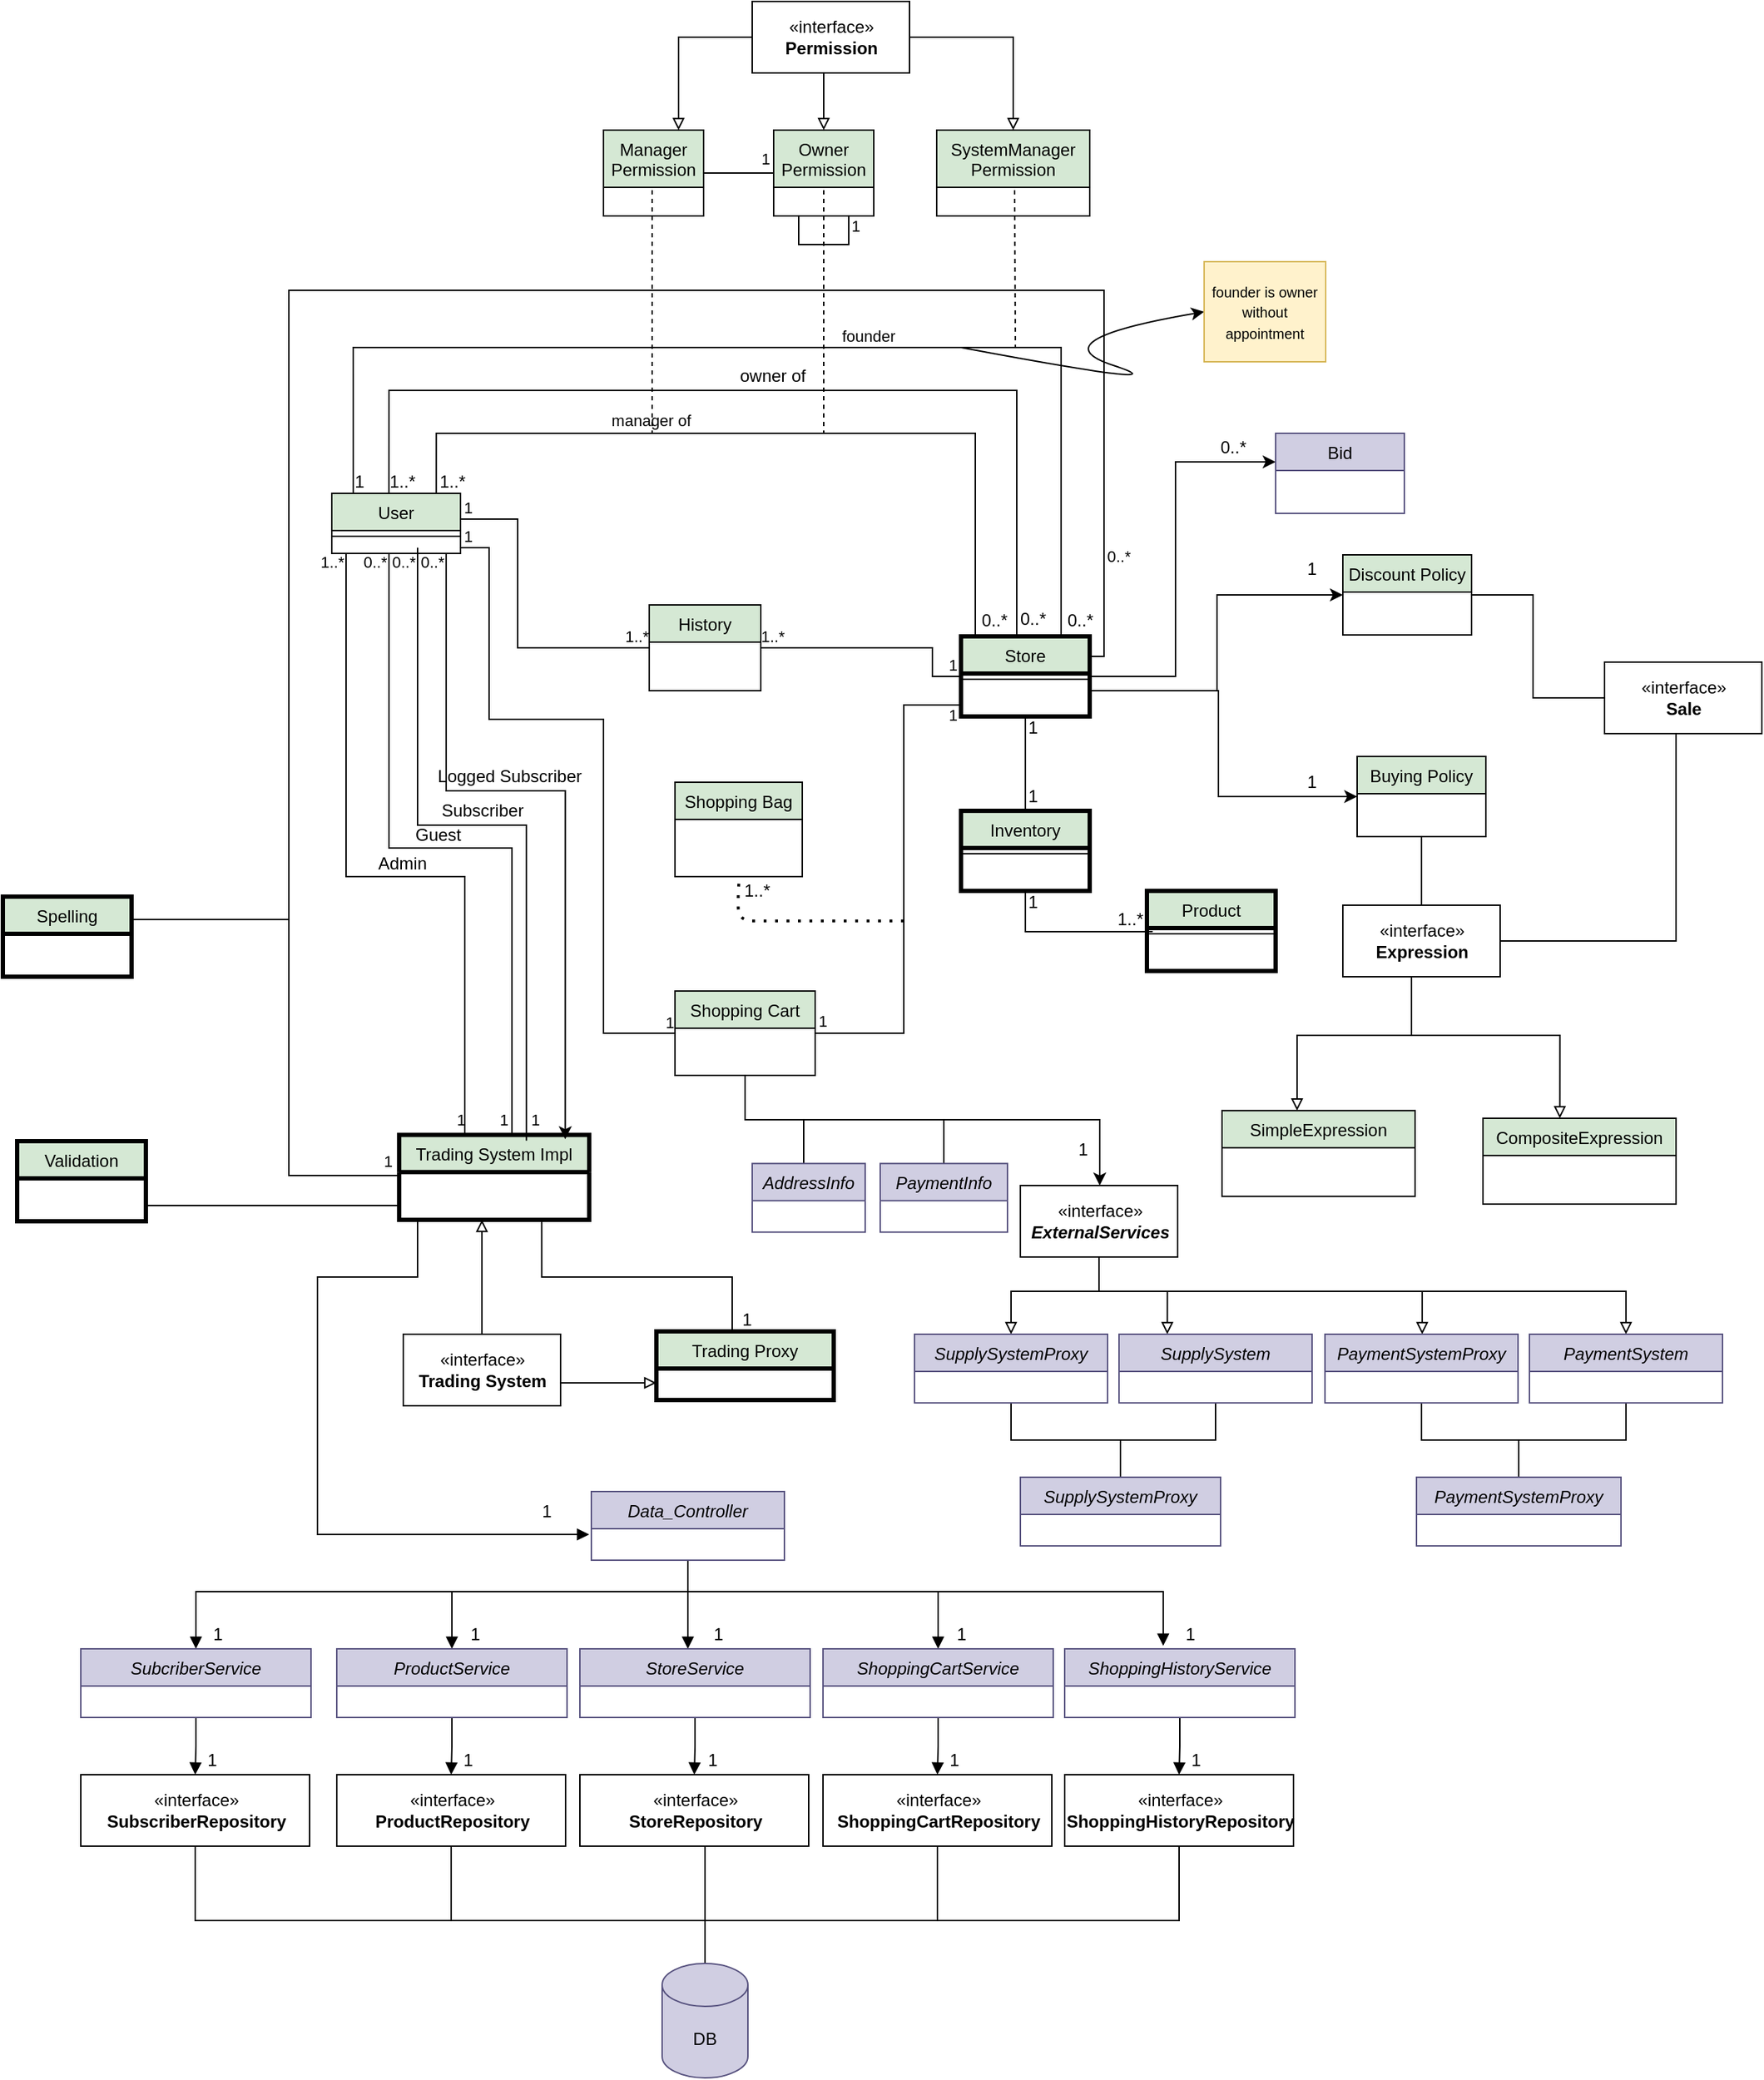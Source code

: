 <mxfile version="14.6.13" type="google"><diagram id="C5RBs43oDa-KdzZeNtuy" name="Page-1"><mxGraphModel dx="1865" dy="1717" grid="1" gridSize="10" guides="1" tooltips="1" connect="1" arrows="1" fold="1" page="1" pageScale="1" pageWidth="827" pageHeight="1169" math="0" shadow="0"><root><mxCell id="WIyWlLk6GJQsqaUBKTNV-0"/><mxCell id="WIyWlLk6GJQsqaUBKTNV-1" parent="WIyWlLk6GJQsqaUBKTNV-0"/><mxCell id="vzPGMOBEBNTrZMkDpQZe-43" style="edgeStyle=orthogonalEdgeStyle;rounded=0;orthogonalLoop=1;jettySize=auto;html=1;exitX=0;exitY=0.5;exitDx=0;exitDy=0;entryX=1;entryY=0.25;entryDx=0;entryDy=0;endArrow=none;endFill=0;" parent="WIyWlLk6GJQsqaUBKTNV-1" source="zkfFHV4jXpPFQw0GAbJ--17" target="w-E75SR8kPDKWGnWH_c8-5" edge="1"><mxGeometry relative="1" as="geometry"><Array as="points"><mxPoint x="90" y="609"/><mxPoint x="90" y="-10"/><mxPoint x="660" y="-10"/><mxPoint x="660" y="246"/></Array></mxGeometry></mxCell><mxCell id="vzPGMOBEBNTrZMkDpQZe-44" value="0..*" style="edgeLabel;html=1;align=center;verticalAlign=middle;resizable=0;points=[];" parent="vzPGMOBEBNTrZMkDpQZe-43" vertex="1" connectable="0"><mxGeometry x="0.905" y="-2" relative="1" as="geometry"><mxPoint x="12" y="-7.24" as="offset"/></mxGeometry></mxCell><mxCell id="vzPGMOBEBNTrZMkDpQZe-46" value="1" style="edgeLabel;html=1;align=center;verticalAlign=middle;resizable=0;points=[];" parent="vzPGMOBEBNTrZMkDpQZe-43" vertex="1" connectable="0"><mxGeometry x="-0.981" y="3" relative="1" as="geometry"><mxPoint x="5" y="-13" as="offset"/></mxGeometry></mxCell><mxCell id="tyxp4r1RFkrbb6EPvCI--56" style="edgeStyle=orthogonalEdgeStyle;rounded=0;orthogonalLoop=1;jettySize=auto;html=1;startArrow=none;startFill=0;endArrow=block;endFill=1;" edge="1" parent="WIyWlLk6GJQsqaUBKTNV-1" source="zkfFHV4jXpPFQw0GAbJ--17"><mxGeometry relative="1" as="geometry"><mxPoint x="300" y="860" as="targetPoint"/><Array as="points"><mxPoint x="180" y="680"/><mxPoint x="110" y="680"/><mxPoint x="110" y="860"/></Array></mxGeometry></mxCell><mxCell id="zkfFHV4jXpPFQw0GAbJ--17" value="Trading System Impl" style="swimlane;fontStyle=0;align=center;verticalAlign=top;childLayout=stackLayout;horizontal=1;startSize=26;horizontalStack=0;resizeParent=1;resizeLast=0;collapsible=1;marginBottom=0;rounded=0;shadow=0;strokeWidth=3;fillColor=#d5e8d4;" parent="WIyWlLk6GJQsqaUBKTNV-1" vertex="1"><mxGeometry x="167.12" y="580.65" width="132.88" height="59.35" as="geometry"><mxRectangle x="440" y="511" width="160" height="26" as="alternateBounds"/></mxGeometry></mxCell><mxCell id="w-E75SR8kPDKWGnWH_c8-45" style="edgeStyle=orthogonalEdgeStyle;rounded=0;orthogonalLoop=1;jettySize=auto;html=1;exitX=1;exitY=0.5;exitDx=0;exitDy=0;entryX=0;entryY=0.5;entryDx=0;entryDy=0;endArrow=classic;endFill=1;" parent="WIyWlLk6GJQsqaUBKTNV-1" source="w-E75SR8kPDKWGnWH_c8-5" target="w-E75SR8kPDKWGnWH_c8-39" edge="1"><mxGeometry relative="1" as="geometry"><Array as="points"><mxPoint x="650" y="270"/><mxPoint x="740" y="270"/><mxPoint x="740" y="344"/></Array></mxGeometry></mxCell><mxCell id="w-E75SR8kPDKWGnWH_c8-65" style="edgeStyle=orthogonalEdgeStyle;rounded=0;orthogonalLoop=1;jettySize=auto;html=1;exitX=0.5;exitY=1;exitDx=0;exitDy=0;entryX=0.5;entryY=0;entryDx=0;entryDy=0;endArrow=none;endFill=0;" parent="WIyWlLk6GJQsqaUBKTNV-1" source="w-E75SR8kPDKWGnWH_c8-5" target="w-E75SR8kPDKWGnWH_c8-63" edge="1"><mxGeometry relative="1" as="geometry"/></mxCell><mxCell id="hAk0-nWv4gFE5SRTlV8d-12" style="edgeStyle=orthogonalEdgeStyle;rounded=0;orthogonalLoop=1;jettySize=auto;html=1;exitX=0.587;exitY=0.011;exitDx=0;exitDy=0;entryX=0.167;entryY=0;entryDx=0;entryDy=0;endArrow=none;endFill=0;entryPerimeter=0;exitPerimeter=0;" parent="WIyWlLk6GJQsqaUBKTNV-1" source="w-E75SR8kPDKWGnWH_c8-5" target="vzPGMOBEBNTrZMkDpQZe-8" edge="1"><mxGeometry relative="1" as="geometry"><Array as="points"><mxPoint x="630" y="233"/><mxPoint x="630" y="30"/><mxPoint x="135" y="30"/></Array><mxPoint x="525" y="10" as="sourcePoint"/><mxPoint x="140.5" y="127" as="targetPoint"/></mxGeometry></mxCell><mxCell id="vzPGMOBEBNTrZMkDpQZe-16" value="founder" style="edgeLabel;html=1;align=center;verticalAlign=middle;resizable=0;points=[];" parent="hAk0-nWv4gFE5SRTlV8d-12" vertex="1" connectable="0"><mxGeometry x="-0.131" y="1" relative="1" as="geometry"><mxPoint y="-9" as="offset"/></mxGeometry></mxCell><mxCell id="Mm8_QaeqZwQOTzsNEGCG-36" style="edgeStyle=orthogonalEdgeStyle;rounded=0;orthogonalLoop=1;jettySize=auto;html=1;entryX=0;entryY=0.5;entryDx=0;entryDy=0;endArrow=classic;endFill=1;" parent="WIyWlLk6GJQsqaUBKTNV-1" source="w-E75SR8kPDKWGnWH_c8-5" target="w-E75SR8kPDKWGnWH_c8-41" edge="1"><mxGeometry relative="1" as="geometry"><Array as="points"><mxPoint x="739" y="270"/><mxPoint x="739" y="203"/></Array></mxGeometry></mxCell><mxCell id="tyxp4r1RFkrbb6EPvCI--2" style="edgeStyle=orthogonalEdgeStyle;rounded=0;orthogonalLoop=1;jettySize=auto;html=1;exitX=1;exitY=0;exitDx=0;exitDy=0;" edge="1" parent="WIyWlLk6GJQsqaUBKTNV-1" source="w-E75SR8kPDKWGnWH_c8-5"><mxGeometry relative="1" as="geometry"><mxPoint x="780" y="110" as="targetPoint"/><Array as="points"><mxPoint x="650" y="260"/><mxPoint x="710" y="260"/><mxPoint x="710" y="110"/></Array></mxGeometry></mxCell><mxCell id="w-E75SR8kPDKWGnWH_c8-5" value="Store" style="swimlane;fontStyle=0;align=center;verticalAlign=top;childLayout=stackLayout;horizontal=1;startSize=26;horizontalStack=0;resizeParent=1;resizeLast=0;collapsible=1;marginBottom=0;rounded=0;shadow=0;strokeWidth=3;fillColor=#d5e8d4;" parent="WIyWlLk6GJQsqaUBKTNV-1" vertex="1"><mxGeometry x="560" y="232" width="90" height="56" as="geometry"><mxRectangle x="508" y="120" width="160" height="26" as="alternateBounds"/></mxGeometry></mxCell><mxCell id="w-E75SR8kPDKWGnWH_c8-6" value="" style="line;html=1;strokeWidth=1;align=left;verticalAlign=middle;spacingTop=-1;spacingLeft=3;spacingRight=3;rotatable=0;labelPosition=right;points=[];portConstraint=eastwest;" parent="w-E75SR8kPDKWGnWH_c8-5" vertex="1"><mxGeometry y="26" width="90" height="8" as="geometry"/></mxCell><mxCell id="w-E75SR8kPDKWGnWH_c8-31" style="edgeStyle=orthogonalEdgeStyle;rounded=0;orthogonalLoop=1;jettySize=auto;html=1;endArrow=none;endFill=0;entryX=0.75;entryY=0;entryDx=0;entryDy=0;" parent="WIyWlLk6GJQsqaUBKTNV-1" edge="1"><mxGeometry relative="1" as="geometry"><mxPoint x="180" y="170" as="sourcePoint"/><mxPoint x="256.12" y="584.65" as="targetPoint"/><Array as="points"><mxPoint x="180" y="178"/><mxPoint x="180" y="364"/><mxPoint x="256" y="364"/></Array></mxGeometry></mxCell><mxCell id="w-E75SR8kPDKWGnWH_c8-32" value="0..*" style="edgeLabel;html=1;align=center;verticalAlign=middle;resizable=0;points=[];" parent="w-E75SR8kPDKWGnWH_c8-31" vertex="1" connectable="0"><mxGeometry x="-0.97" relative="1" as="geometry"><mxPoint x="-10.0" y="2.62" as="offset"/></mxGeometry></mxCell><mxCell id="w-E75SR8kPDKWGnWH_c8-33" value="1" style="edgeLabel;html=1;align=center;verticalAlign=middle;resizable=0;points=[];" parent="w-E75SR8kPDKWGnWH_c8-31" vertex="1" connectable="0"><mxGeometry x="0.972" relative="1" as="geometry"><mxPoint x="6" y="-8" as="offset"/></mxGeometry></mxCell><mxCell id="vzPGMOBEBNTrZMkDpQZe-10" value="1" style="edgeLabel;html=1;align=center;verticalAlign=middle;resizable=0;points=[];" parent="w-E75SR8kPDKWGnWH_c8-31" vertex="1" connectable="0"><mxGeometry x="0.972" relative="1" as="geometry"><mxPoint x="-16" y="-8" as="offset"/></mxGeometry></mxCell><mxCell id="vzPGMOBEBNTrZMkDpQZe-11" value="1" style="edgeLabel;html=1;align=center;verticalAlign=middle;resizable=0;points=[];" parent="w-E75SR8kPDKWGnWH_c8-31" vertex="1" connectable="0"><mxGeometry x="0.972" relative="1" as="geometry"><mxPoint x="-46" y="-8" as="offset"/></mxGeometry></mxCell><mxCell id="vzPGMOBEBNTrZMkDpQZe-12" value="0..*" style="edgeLabel;html=1;align=center;verticalAlign=middle;resizable=0;points=[];" parent="w-E75SR8kPDKWGnWH_c8-31" vertex="1" connectable="0"><mxGeometry x="-0.97" relative="1" as="geometry"><mxPoint x="-30.0" y="2.62" as="offset"/></mxGeometry></mxCell><mxCell id="vzPGMOBEBNTrZMkDpQZe-13" value="1..*" style="edgeLabel;html=1;align=center;verticalAlign=middle;resizable=0;points=[];" parent="w-E75SR8kPDKWGnWH_c8-31" vertex="1" connectable="0"><mxGeometry x="-0.97" relative="1" as="geometry"><mxPoint x="-60" y="2.62" as="offset"/></mxGeometry></mxCell><mxCell id="Bp_owQOeeEqMPNH-ePYe-2" value="0..*" style="edgeLabel;html=1;align=center;verticalAlign=middle;resizable=0;points=[];" parent="w-E75SR8kPDKWGnWH_c8-31" vertex="1" connectable="0"><mxGeometry x="-0.97" relative="1" as="geometry"><mxPoint x="10.01" y="2.63" as="offset"/></mxGeometry></mxCell><mxCell id="vzPGMOBEBNTrZMkDpQZe-1" style="edgeStyle=orthogonalEdgeStyle;rounded=0;orthogonalLoop=1;jettySize=auto;html=1;exitX=0.5;exitY=1;exitDx=0;exitDy=0;entryX=0.5;entryY=0;entryDx=0;entryDy=0;endArrow=none;endFill=0;" parent="WIyWlLk6GJQsqaUBKTNV-1" source="vzPGMOBEBNTrZMkDpQZe-8" target="zkfFHV4jXpPFQw0GAbJ--17" edge="1"><mxGeometry relative="1" as="geometry"><mxPoint x="163" y="183" as="sourcePoint"/><Array as="points"><mxPoint x="160" y="174"/><mxPoint x="160" y="380"/><mxPoint x="246" y="380"/><mxPoint x="246" y="581"/></Array></mxGeometry></mxCell><mxCell id="vzPGMOBEBNTrZMkDpQZe-2" style="edgeStyle=orthogonalEdgeStyle;rounded=0;orthogonalLoop=1;jettySize=auto;html=1;exitX=0.25;exitY=1;exitDx=0;exitDy=0;entryX=0.25;entryY=0;entryDx=0;entryDy=0;endArrow=none;endFill=0;" parent="WIyWlLk6GJQsqaUBKTNV-1" source="vzPGMOBEBNTrZMkDpQZe-8" target="zkfFHV4jXpPFQw0GAbJ--17" edge="1"><mxGeometry relative="1" as="geometry"><mxPoint x="140.5" y="183" as="sourcePoint"/><Array as="points"><mxPoint x="130" y="174"/><mxPoint x="130" y="400"/><mxPoint x="213" y="400"/><mxPoint x="213" y="581"/></Array></mxGeometry></mxCell><mxCell id="w-E75SR8kPDKWGnWH_c8-49" style="edgeStyle=orthogonalEdgeStyle;rounded=0;orthogonalLoop=1;jettySize=auto;html=1;exitX=0.812;exitY=0.01;exitDx=0;exitDy=0;entryX=0.378;entryY=0.018;entryDx=0;entryDy=0;entryPerimeter=0;endArrow=none;endFill=0;exitPerimeter=0;" parent="WIyWlLk6GJQsqaUBKTNV-1" source="vzPGMOBEBNTrZMkDpQZe-8" target="w-E75SR8kPDKWGnWH_c8-5" edge="1"><mxGeometry relative="1" as="geometry"><mxPoint x="185.5" y="127" as="sourcePoint"/><Array as="points"><mxPoint x="193" y="90"/><mxPoint x="570" y="90"/><mxPoint x="570" y="233"/></Array></mxGeometry></mxCell><mxCell id="vzPGMOBEBNTrZMkDpQZe-18" value="manager of" style="edgeLabel;html=1;align=center;verticalAlign=middle;resizable=0;points=[];" parent="w-E75SR8kPDKWGnWH_c8-49" vertex="1" connectable="0"><mxGeometry x="-0.375" y="-3" relative="1" as="geometry"><mxPoint x="9" y="-12" as="offset"/></mxGeometry></mxCell><mxCell id="Mm8_QaeqZwQOTzsNEGCG-38" style="edgeStyle=orthogonalEdgeStyle;rounded=0;orthogonalLoop=1;jettySize=auto;html=1;endArrow=none;endFill=0;" parent="WIyWlLk6GJQsqaUBKTNV-1" source="w-E75SR8kPDKWGnWH_c8-39" target="Mm8_QaeqZwQOTzsNEGCG-28" edge="1"><mxGeometry relative="1" as="geometry"/></mxCell><mxCell id="w-E75SR8kPDKWGnWH_c8-39" value="Buying Policy" style="swimlane;fontStyle=0;align=center;verticalAlign=top;childLayout=stackLayout;horizontal=1;startSize=26;horizontalStack=0;resizeParent=1;resizeLast=0;collapsible=1;marginBottom=0;rounded=0;shadow=0;strokeWidth=1;fillColor=#d5e8d4;" parent="WIyWlLk6GJQsqaUBKTNV-1" vertex="1"><mxGeometry x="837" y="316" width="90" height="56" as="geometry"><mxRectangle x="508" y="120" width="160" height="26" as="alternateBounds"/></mxGeometry></mxCell><mxCell id="w-E75SR8kPDKWGnWH_c8-41" value="Discount Policy" style="swimlane;fontStyle=0;align=center;verticalAlign=top;childLayout=stackLayout;horizontal=1;startSize=26;horizontalStack=0;resizeParent=1;resizeLast=0;collapsible=1;marginBottom=0;rounded=0;shadow=0;strokeWidth=1;fillColor=#d5e8d4;" parent="WIyWlLk6GJQsqaUBKTNV-1" vertex="1"><mxGeometry x="827" y="175" width="90" height="56" as="geometry"><mxRectangle x="508" y="120" width="160" height="26" as="alternateBounds"/></mxGeometry></mxCell><mxCell id="w-E75SR8kPDKWGnWH_c8-47" value="1" style="text;html=1;align=center;verticalAlign=middle;resizable=0;points=[];autosize=1;" parent="WIyWlLk6GJQsqaUBKTNV-1" vertex="1"><mxGeometry x="795" y="324" width="20" height="20" as="geometry"/></mxCell><mxCell id="w-E75SR8kPDKWGnWH_c8-52" value="owner of" style="text;html=1;align=center;verticalAlign=middle;resizable=0;points=[];autosize=1;" parent="WIyWlLk6GJQsqaUBKTNV-1" vertex="1"><mxGeometry x="398" y="40" width="60" height="20" as="geometry"/></mxCell><mxCell id="5yRyzwv-5O67mbX7QzZQ-15" style="edgeStyle=orthogonalEdgeStyle;rounded=0;orthogonalLoop=1;jettySize=auto;html=1;exitX=0.5;exitY=1;exitDx=0;exitDy=0;entryX=0.045;entryY=0.309;entryDx=0;entryDy=0;entryPerimeter=0;endArrow=none;endFill=0;" parent="WIyWlLk6GJQsqaUBKTNV-1" source="w-E75SR8kPDKWGnWH_c8-63" target="5yRyzwv-5O67mbX7QzZQ-14" edge="1"><mxGeometry relative="1" as="geometry"/></mxCell><mxCell id="w-E75SR8kPDKWGnWH_c8-63" value="Inventory" style="swimlane;fontStyle=0;align=center;verticalAlign=top;childLayout=stackLayout;horizontal=1;startSize=26;horizontalStack=0;resizeParent=1;resizeLast=0;collapsible=1;marginBottom=0;rounded=0;shadow=0;strokeWidth=3;fillColor=#d5e8d4;" parent="WIyWlLk6GJQsqaUBKTNV-1" vertex="1"><mxGeometry x="560" y="354" width="90" height="56" as="geometry"><mxRectangle x="508" y="120" width="160" height="26" as="alternateBounds"/></mxGeometry></mxCell><mxCell id="w-E75SR8kPDKWGnWH_c8-64" value="" style="line;html=1;strokeWidth=1;align=left;verticalAlign=middle;spacingTop=-1;spacingLeft=3;spacingRight=3;rotatable=0;labelPosition=right;points=[];portConstraint=eastwest;" parent="w-E75SR8kPDKWGnWH_c8-63" vertex="1"><mxGeometry y="26" width="90" height="8" as="geometry"/></mxCell><mxCell id="w-E75SR8kPDKWGnWH_c8-66" value="1" style="text;html=1;align=center;verticalAlign=middle;resizable=0;points=[];autosize=1;" parent="WIyWlLk6GJQsqaUBKTNV-1" vertex="1"><mxGeometry x="600" y="286" width="20" height="20" as="geometry"/></mxCell><mxCell id="w-E75SR8kPDKWGnWH_c8-67" value="1..*" style="text;html=1;align=center;verticalAlign=middle;resizable=0;points=[];autosize=1;" parent="WIyWlLk6GJQsqaUBKTNV-1" vertex="1"><mxGeometry x="663" y="420" width="30" height="20" as="geometry"/></mxCell><mxCell id="w-E75SR8kPDKWGnWH_c8-70" value="Shopping Bag" style="swimlane;fontStyle=0;align=center;verticalAlign=top;childLayout=stackLayout;horizontal=1;startSize=26;horizontalStack=0;resizeParent=1;resizeLast=0;collapsible=1;marginBottom=0;rounded=0;shadow=0;strokeWidth=1;fillColor=#d5e8d4;" parent="WIyWlLk6GJQsqaUBKTNV-1" vertex="1"><mxGeometry x="360" y="334" width="89" height="66" as="geometry"><mxRectangle x="508" y="120" width="160" height="26" as="alternateBounds"/></mxGeometry></mxCell><mxCell id="w-E75SR8kPDKWGnWH_c8-76" value="Manager&#10;Permission" style="swimlane;fontStyle=0;align=center;verticalAlign=top;childLayout=stackLayout;horizontal=1;startSize=40;horizontalStack=0;resizeParent=1;resizeLast=0;collapsible=1;marginBottom=0;rounded=0;shadow=0;strokeWidth=1;fillColor=#d5e8d4;" parent="WIyWlLk6GJQsqaUBKTNV-1" vertex="1"><mxGeometry x="310" y="-122" width="70" height="60" as="geometry"><mxRectangle x="508" y="120" width="160" height="26" as="alternateBounds"/></mxGeometry></mxCell><mxCell id="hAk0-nWv4gFE5SRTlV8d-0" style="edgeStyle=orthogonalEdgeStyle;rounded=0;orthogonalLoop=1;jettySize=auto;html=1;exitX=0.444;exitY=0.016;exitDx=0;exitDy=0;endArrow=none;endFill=0;entryX=0.433;entryY=-0.015;entryDx=0;entryDy=0;entryPerimeter=0;exitPerimeter=0;" parent="WIyWlLk6GJQsqaUBKTNV-1" source="vzPGMOBEBNTrZMkDpQZe-8" target="w-E75SR8kPDKWGnWH_c8-5" edge="1"><mxGeometry relative="1" as="geometry"><Array as="points"><mxPoint x="160" y="60"/><mxPoint x="599" y="60"/></Array><mxPoint x="152.74" y="124.424" as="sourcePoint"/><mxPoint x="600" y="150" as="targetPoint"/></mxGeometry></mxCell><mxCell id="hAk0-nWv4gFE5SRTlV8d-5" value="0..*" style="text;html=1;align=center;verticalAlign=middle;resizable=0;points=[];autosize=1;" parent="WIyWlLk6GJQsqaUBKTNV-1" vertex="1"><mxGeometry x="595" y="210" width="30" height="20" as="geometry"/></mxCell><mxCell id="hAk0-nWv4gFE5SRTlV8d-9" value="1..*" style="text;html=1;align=center;verticalAlign=middle;resizable=0;points=[];autosize=1;" parent="WIyWlLk6GJQsqaUBKTNV-1" vertex="1"><mxGeometry x="189" y="114" width="30" height="20" as="geometry"/></mxCell><mxCell id="hAk0-nWv4gFE5SRTlV8d-10" value="1..*" style="text;html=1;align=center;verticalAlign=middle;resizable=0;points=[];autosize=1;" parent="WIyWlLk6GJQsqaUBKTNV-1" vertex="1"><mxGeometry x="154" y="114" width="30" height="20" as="geometry"/></mxCell><mxCell id="hAk0-nWv4gFE5SRTlV8d-14" value="1" style="text;html=1;align=center;verticalAlign=middle;resizable=0;points=[];autosize=1;" parent="WIyWlLk6GJQsqaUBKTNV-1" vertex="1"><mxGeometry x="129" y="114" width="20" height="20" as="geometry"/></mxCell><mxCell id="hAk0-nWv4gFE5SRTlV8d-16" value="0..*" style="text;html=1;align=center;verticalAlign=middle;resizable=0;points=[];autosize=1;" parent="WIyWlLk6GJQsqaUBKTNV-1" vertex="1"><mxGeometry x="628" y="211" width="30" height="20" as="geometry"/></mxCell><mxCell id="hAk0-nWv4gFE5SRTlV8d-17" value="1" style="text;html=1;align=center;verticalAlign=middle;resizable=0;points=[];autosize=1;" parent="WIyWlLk6GJQsqaUBKTNV-1" vertex="1"><mxGeometry x="635" y="580.65" width="20" height="20" as="geometry"/></mxCell><mxCell id="hAk0-nWv4gFE5SRTlV8d-21" value="" style="curved=1;endArrow=classic;html=1;entryX=0;entryY=0.5;entryDx=0;entryDy=0;" parent="WIyWlLk6GJQsqaUBKTNV-1" target="hAk0-nWv4gFE5SRTlV8d-22" edge="1"><mxGeometry width="50" height="50" relative="1" as="geometry"><mxPoint x="560" y="30" as="sourcePoint"/><mxPoint x="708" y="35" as="targetPoint"/><Array as="points"><mxPoint x="720" y="60"/><mxPoint x="613" y="25"/></Array></mxGeometry></mxCell><mxCell id="hAk0-nWv4gFE5SRTlV8d-22" value="&lt;span style=&quot;font-size: 10px&quot;&gt;founder is owner without appointment&lt;/span&gt;" style="rounded=0;whiteSpace=wrap;html=1;fillColor=#fff2cc;strokeColor=#d6b656;" parent="WIyWlLk6GJQsqaUBKTNV-1" vertex="1"><mxGeometry x="730" y="-30" width="85" height="70" as="geometry"/></mxCell><mxCell id="vzPGMOBEBNTrZMkDpQZe-3" value="Guest" style="text;html=1;align=center;verticalAlign=middle;resizable=0;points=[];autosize=1;" parent="WIyWlLk6GJQsqaUBKTNV-1" vertex="1"><mxGeometry x="169" y="361" width="50" height="20" as="geometry"/></mxCell><mxCell id="vzPGMOBEBNTrZMkDpQZe-4" value="Subscriber" style="text;html=1;align=center;verticalAlign=middle;resizable=0;points=[];autosize=1;" parent="WIyWlLk6GJQsqaUBKTNV-1" vertex="1"><mxGeometry x="190" y="344" width="70" height="20" as="geometry"/></mxCell><mxCell id="vzPGMOBEBNTrZMkDpQZe-5" value="Admin" style="text;html=1;align=center;verticalAlign=middle;resizable=0;points=[];autosize=1;" parent="WIyWlLk6GJQsqaUBKTNV-1" vertex="1"><mxGeometry x="144" y="381" width="50" height="20" as="geometry"/></mxCell><mxCell id="vzPGMOBEBNTrZMkDpQZe-25" style="edgeStyle=orthogonalEdgeStyle;rounded=0;orthogonalLoop=1;jettySize=auto;html=1;exitX=1;exitY=0.5;exitDx=0;exitDy=0;entryX=0;entryY=0.5;entryDx=0;entryDy=0;endArrow=none;endFill=0;" parent="WIyWlLk6GJQsqaUBKTNV-1" source="vzPGMOBEBNTrZMkDpQZe-8" target="vzPGMOBEBNTrZMkDpQZe-20" edge="1"><mxGeometry relative="1" as="geometry"><Array as="points"><mxPoint x="210" y="170"/><mxPoint x="230" y="170"/><mxPoint x="230" y="290"/><mxPoint x="310" y="290"/><mxPoint x="310" y="509"/></Array></mxGeometry></mxCell><mxCell id="vzPGMOBEBNTrZMkDpQZe-62" value="1" style="edgeLabel;html=1;align=center;verticalAlign=middle;resizable=0;points=[];" parent="vzPGMOBEBNTrZMkDpQZe-25" vertex="1" connectable="0"><mxGeometry x="0.978" y="-1" relative="1" as="geometry"><mxPoint x="1" y="-9" as="offset"/></mxGeometry></mxCell><mxCell id="vzPGMOBEBNTrZMkDpQZe-54" style="edgeStyle=orthogonalEdgeStyle;rounded=0;orthogonalLoop=1;jettySize=auto;html=1;exitX=1;exitY=0.5;exitDx=0;exitDy=0;entryX=0;entryY=0.5;entryDx=0;entryDy=0;endArrow=none;endFill=0;" parent="WIyWlLk6GJQsqaUBKTNV-1" source="vzPGMOBEBNTrZMkDpQZe-8" target="vzPGMOBEBNTrZMkDpQZe-52" edge="1"><mxGeometry relative="1" as="geometry"><Array as="points"><mxPoint x="210" y="150"/><mxPoint x="250" y="150"/><mxPoint x="250" y="240"/></Array></mxGeometry></mxCell><mxCell id="vzPGMOBEBNTrZMkDpQZe-57" value="1" style="edgeLabel;html=1;align=center;verticalAlign=middle;resizable=0;points=[];" parent="vzPGMOBEBNTrZMkDpQZe-54" vertex="1" connectable="0"><mxGeometry x="-0.843" y="1" relative="1" as="geometry"><mxPoint x="-10" y="-7" as="offset"/></mxGeometry></mxCell><mxCell id="vzPGMOBEBNTrZMkDpQZe-58" value="1..*" style="edgeLabel;html=1;align=center;verticalAlign=middle;resizable=0;points=[];" parent="vzPGMOBEBNTrZMkDpQZe-54" vertex="1" connectable="0"><mxGeometry x="0.908" y="-1" relative="1" as="geometry"><mxPoint x="1" y="-9" as="offset"/></mxGeometry></mxCell><mxCell id="vzPGMOBEBNTrZMkDpQZe-61" value="1" style="edgeLabel;html=1;align=center;verticalAlign=middle;resizable=0;points=[];" parent="vzPGMOBEBNTrZMkDpQZe-54" vertex="1" connectable="0"><mxGeometry x="-0.843" y="1" relative="1" as="geometry"><mxPoint x="-10" y="13" as="offset"/></mxGeometry></mxCell><mxCell id="Bp_owQOeeEqMPNH-ePYe-1" style="edgeStyle=orthogonalEdgeStyle;rounded=0;orthogonalLoop=1;jettySize=auto;html=1;entryX=0.874;entryY=0.05;entryDx=0;entryDy=0;entryPerimeter=0;" parent="WIyWlLk6GJQsqaUBKTNV-1" target="zkfFHV4jXpPFQw0GAbJ--17" edge="1"><mxGeometry relative="1" as="geometry"><mxPoint x="200" y="174" as="sourcePoint"/><Array as="points"><mxPoint x="200" y="340"/><mxPoint x="283" y="340"/></Array></mxGeometry></mxCell><mxCell id="vzPGMOBEBNTrZMkDpQZe-8" value="User" style="swimlane;fontStyle=0;align=center;verticalAlign=top;childLayout=stackLayout;horizontal=1;startSize=26;horizontalStack=0;resizeParent=1;resizeLast=0;collapsible=1;marginBottom=0;rounded=0;shadow=0;strokeWidth=1;fillColor=#d5e8d4;" parent="WIyWlLk6GJQsqaUBKTNV-1" vertex="1"><mxGeometry x="120" y="132" width="90" height="42" as="geometry"><mxRectangle x="508" y="120" width="160" height="26" as="alternateBounds"/></mxGeometry></mxCell><mxCell id="vzPGMOBEBNTrZMkDpQZe-9" value="" style="line;html=1;strokeWidth=1;align=left;verticalAlign=middle;spacingTop=-1;spacingLeft=3;spacingRight=3;rotatable=0;labelPosition=right;points=[];portConstraint=eastwest;" parent="vzPGMOBEBNTrZMkDpQZe-8" vertex="1"><mxGeometry y="26" width="90" height="8" as="geometry"/></mxCell><mxCell id="vzPGMOBEBNTrZMkDpQZe-19" value="0..*" style="text;html=1;align=center;verticalAlign=middle;resizable=0;points=[];autosize=1;" parent="WIyWlLk6GJQsqaUBKTNV-1" vertex="1"><mxGeometry x="568" y="211" width="30" height="20" as="geometry"/></mxCell><mxCell id="vzPGMOBEBNTrZMkDpQZe-26" style="edgeStyle=orthogonalEdgeStyle;rounded=0;orthogonalLoop=1;jettySize=auto;html=1;exitX=1;exitY=0.5;exitDx=0;exitDy=0;entryX=0;entryY=0.5;entryDx=0;entryDy=0;endArrow=none;endFill=0;" parent="WIyWlLk6GJQsqaUBKTNV-1" source="vzPGMOBEBNTrZMkDpQZe-20" target="w-E75SR8kPDKWGnWH_c8-5" edge="1"><mxGeometry relative="1" as="geometry"><Array as="points"><mxPoint x="520" y="509"/><mxPoint x="520" y="280"/><mxPoint x="560" y="280"/></Array></mxGeometry></mxCell><mxCell id="vzPGMOBEBNTrZMkDpQZe-63" value="1" style="edgeLabel;html=1;align=center;verticalAlign=middle;resizable=0;points=[];" parent="vzPGMOBEBNTrZMkDpQZe-26" vertex="1" connectable="0"><mxGeometry x="-0.918" y="1" relative="1" as="geometry"><mxPoint x="-10" y="-8" as="offset"/></mxGeometry></mxCell><mxCell id="tyxp4r1RFkrbb6EPvCI--14" style="edgeStyle=orthogonalEdgeStyle;rounded=0;orthogonalLoop=1;jettySize=auto;html=1;" edge="1" parent="WIyWlLk6GJQsqaUBKTNV-1" source="vzPGMOBEBNTrZMkDpQZe-20" target="tyxp4r1RFkrbb6EPvCI--10"><mxGeometry relative="1" as="geometry"><Array as="points"><mxPoint x="409" y="570"/><mxPoint x="657" y="570"/></Array></mxGeometry></mxCell><mxCell id="vzPGMOBEBNTrZMkDpQZe-20" value="Shopping Cart" style="swimlane;fontStyle=0;align=center;verticalAlign=top;childLayout=stackLayout;horizontal=1;startSize=26;horizontalStack=0;resizeParent=1;resizeLast=0;collapsible=1;marginBottom=0;rounded=0;shadow=0;strokeWidth=1;fillColor=#d5e8d4;" parent="WIyWlLk6GJQsqaUBKTNV-1" vertex="1"><mxGeometry x="360" y="480" width="98" height="59" as="geometry"><mxRectangle x="508" y="120" width="160" height="26" as="alternateBounds"/></mxGeometry></mxCell><mxCell id="vzPGMOBEBNTrZMkDpQZe-48" style="edgeStyle=orthogonalEdgeStyle;rounded=0;orthogonalLoop=1;jettySize=auto;html=1;exitX=0;exitY=0.5;exitDx=0;exitDy=0;entryX=1;entryY=0.5;entryDx=0;entryDy=0;endArrow=none;endFill=0;" parent="WIyWlLk6GJQsqaUBKTNV-1" source="vzPGMOBEBNTrZMkDpQZe-37" target="w-E75SR8kPDKWGnWH_c8-76" edge="1"><mxGeometry relative="1" as="geometry"/></mxCell><mxCell id="vzPGMOBEBNTrZMkDpQZe-49" value="1" style="edgeLabel;html=1;align=center;verticalAlign=middle;resizable=0;points=[];" parent="vzPGMOBEBNTrZMkDpQZe-48" vertex="1" connectable="0"><mxGeometry x="-0.763" y="1" relative="1" as="geometry"><mxPoint y="-11" as="offset"/></mxGeometry></mxCell><mxCell id="vzPGMOBEBNTrZMkDpQZe-37" value="Owner&#10;Permission" style="swimlane;fontStyle=0;align=center;verticalAlign=top;childLayout=stackLayout;horizontal=1;startSize=40;horizontalStack=0;resizeParent=1;resizeLast=0;collapsible=1;marginBottom=0;rounded=0;shadow=0;strokeWidth=1;fillColor=#d5e8d4;" parent="WIyWlLk6GJQsqaUBKTNV-1" vertex="1"><mxGeometry x="429" y="-122" width="70" height="60" as="geometry"><mxRectangle x="508" y="120" width="160" height="26" as="alternateBounds"/></mxGeometry></mxCell><mxCell id="vzPGMOBEBNTrZMkDpQZe-39" value="" style="endArrow=none;dashed=1;html=1;" parent="WIyWlLk6GJQsqaUBKTNV-1" edge="1"><mxGeometry width="50" height="50" relative="1" as="geometry"><mxPoint x="344" y="-80" as="sourcePoint"/><mxPoint x="344" y="90" as="targetPoint"/></mxGeometry></mxCell><mxCell id="vzPGMOBEBNTrZMkDpQZe-40" value="" style="endArrow=none;dashed=1;html=1;" parent="WIyWlLk6GJQsqaUBKTNV-1" edge="1"><mxGeometry width="50" height="50" relative="1" as="geometry"><mxPoint x="464" y="-80" as="sourcePoint"/><mxPoint x="464" y="90" as="targetPoint"/></mxGeometry></mxCell><mxCell id="vzPGMOBEBNTrZMkDpQZe-50" style="edgeStyle=orthogonalEdgeStyle;rounded=0;orthogonalLoop=1;jettySize=auto;html=1;exitX=0.25;exitY=1;exitDx=0;exitDy=0;entryX=0.75;entryY=1;entryDx=0;entryDy=0;endArrow=none;endFill=0;" parent="WIyWlLk6GJQsqaUBKTNV-1" source="vzPGMOBEBNTrZMkDpQZe-37" target="vzPGMOBEBNTrZMkDpQZe-37" edge="1"><mxGeometry relative="1" as="geometry"><Array as="points"><mxPoint x="447" y="-42"/><mxPoint x="482" y="-42"/></Array></mxGeometry></mxCell><mxCell id="vzPGMOBEBNTrZMkDpQZe-51" value="1" style="edgeLabel;html=1;align=center;verticalAlign=middle;resizable=0;points=[];" parent="vzPGMOBEBNTrZMkDpQZe-50" vertex="1" connectable="0"><mxGeometry x="0.834" relative="1" as="geometry"><mxPoint x="4.5" y="0.89" as="offset"/></mxGeometry></mxCell><mxCell id="vzPGMOBEBNTrZMkDpQZe-55" style="edgeStyle=orthogonalEdgeStyle;rounded=0;orthogonalLoop=1;jettySize=auto;html=1;exitX=1;exitY=0.5;exitDx=0;exitDy=0;endArrow=none;endFill=0;" parent="WIyWlLk6GJQsqaUBKTNV-1" source="vzPGMOBEBNTrZMkDpQZe-52" edge="1"><mxGeometry relative="1" as="geometry"><mxPoint x="560" y="260" as="targetPoint"/><Array as="points"><mxPoint x="540" y="240"/><mxPoint x="540" y="260"/></Array></mxGeometry></mxCell><mxCell id="vzPGMOBEBNTrZMkDpQZe-59" value="1..*" style="edgeLabel;html=1;align=center;verticalAlign=middle;resizable=0;points=[];" parent="vzPGMOBEBNTrZMkDpQZe-55" vertex="1" connectable="0"><mxGeometry x="-0.896" y="1" relative="1" as="geometry"><mxPoint x="-1" y="-7" as="offset"/></mxGeometry></mxCell><mxCell id="vzPGMOBEBNTrZMkDpQZe-60" value="1" style="edgeLabel;html=1;align=center;verticalAlign=middle;resizable=0;points=[];" parent="vzPGMOBEBNTrZMkDpQZe-55" vertex="1" connectable="0"><mxGeometry x="0.843" y="-1" relative="1" as="geometry"><mxPoint x="6.58" y="-9" as="offset"/></mxGeometry></mxCell><mxCell id="vzPGMOBEBNTrZMkDpQZe-64" value="1" style="edgeLabel;html=1;align=center;verticalAlign=middle;resizable=0;points=[];" parent="vzPGMOBEBNTrZMkDpQZe-55" vertex="1" connectable="0"><mxGeometry x="0.843" y="-1" relative="1" as="geometry"><mxPoint x="6" y="26" as="offset"/></mxGeometry></mxCell><mxCell id="vzPGMOBEBNTrZMkDpQZe-52" value="History" style="swimlane;fontStyle=0;align=center;verticalAlign=top;childLayout=stackLayout;horizontal=1;startSize=26;horizontalStack=0;resizeParent=1;resizeLast=0;collapsible=1;marginBottom=0;rounded=0;shadow=0;strokeWidth=1;fillColor=#d5e8d4;" parent="WIyWlLk6GJQsqaUBKTNV-1" vertex="1"><mxGeometry x="342" y="210" width="78" height="60" as="geometry"><mxRectangle x="508" y="120" width="160" height="26" as="alternateBounds"/></mxGeometry></mxCell><mxCell id="vzPGMOBEBNTrZMkDpQZe-56" value="" style="endArrow=none;dashed=1;html=1;dashPattern=1 3;strokeWidth=2;" parent="WIyWlLk6GJQsqaUBKTNV-1" edge="1"><mxGeometry width="50" height="50" relative="1" as="geometry"><mxPoint x="520" y="431" as="sourcePoint"/><mxPoint x="405" y="400" as="targetPoint"/><Array as="points"><mxPoint x="404.21" y="431"/><mxPoint x="404.21" y="411"/></Array></mxGeometry></mxCell><mxCell id="vzPGMOBEBNTrZMkDpQZe-66" value="1..*" style="text;html=1;align=center;verticalAlign=middle;resizable=0;points=[];autosize=1;" parent="WIyWlLk6GJQsqaUBKTNV-1" vertex="1"><mxGeometry x="402" y="400" width="30" height="20" as="geometry"/></mxCell><mxCell id="tyxp4r1RFkrbb6EPvCI--44" style="edgeStyle=orthogonalEdgeStyle;rounded=0;orthogonalLoop=1;jettySize=auto;html=1;startArrow=none;startFill=0;endArrow=none;endFill=0;entryX=0;entryY=0.5;entryDx=0;entryDy=0;" edge="1" parent="WIyWlLk6GJQsqaUBKTNV-1" source="vzPGMOBEBNTrZMkDpQZe-67" target="zkfFHV4jXpPFQw0GAbJ--17"><mxGeometry relative="1" as="geometry"><mxPoint x="160" y="613" as="targetPoint"/><Array as="points"><mxPoint x="167" y="630"/></Array></mxGeometry></mxCell><mxCell id="vzPGMOBEBNTrZMkDpQZe-67" value="Validation" style="swimlane;fontStyle=0;align=center;verticalAlign=top;childLayout=stackLayout;horizontal=1;startSize=26;horizontalStack=0;resizeParent=1;resizeLast=0;collapsible=1;marginBottom=0;rounded=0;shadow=0;strokeWidth=3;fillColor=#d5e8d4;" parent="WIyWlLk6GJQsqaUBKTNV-1" vertex="1"><mxGeometry x="-100" y="585" width="90" height="56" as="geometry"><mxRectangle x="440" y="511" width="160" height="26" as="alternateBounds"/></mxGeometry></mxCell><mxCell id="5yRyzwv-5O67mbX7QzZQ-13" value="Product" style="swimlane;fontStyle=0;align=center;verticalAlign=top;childLayout=stackLayout;horizontal=1;startSize=26;horizontalStack=0;resizeParent=1;resizeLast=0;collapsible=1;marginBottom=0;rounded=0;shadow=0;strokeWidth=3;fillColor=#d5e8d4;" parent="WIyWlLk6GJQsqaUBKTNV-1" vertex="1"><mxGeometry x="690" y="410" width="90" height="56" as="geometry"><mxRectangle x="508" y="120" width="160" height="26" as="alternateBounds"/></mxGeometry></mxCell><mxCell id="5yRyzwv-5O67mbX7QzZQ-14" value="" style="line;html=1;strokeWidth=1;align=left;verticalAlign=middle;spacingTop=-1;spacingLeft=3;spacingRight=3;rotatable=0;labelPosition=right;points=[];portConstraint=eastwest;" parent="5yRyzwv-5O67mbX7QzZQ-13" vertex="1"><mxGeometry y="26" width="90" height="8" as="geometry"/></mxCell><mxCell id="5yRyzwv-5O67mbX7QzZQ-16" value="1" style="text;html=1;align=center;verticalAlign=middle;resizable=0;points=[];autosize=1;" parent="WIyWlLk6GJQsqaUBKTNV-1" vertex="1"><mxGeometry x="600" y="334" width="20" height="20" as="geometry"/></mxCell><mxCell id="5yRyzwv-5O67mbX7QzZQ-17" value="1" style="text;html=1;align=center;verticalAlign=middle;resizable=0;points=[];autosize=1;" parent="WIyWlLk6GJQsqaUBKTNV-1" vertex="1"><mxGeometry x="565" y="408" width="90" height="20" as="geometry"/></mxCell><mxCell id="Bp_owQOeeEqMPNH-ePYe-3" value="Logged Subscriber" style="text;html=1;align=center;verticalAlign=middle;resizable=0;points=[];autosize=1;" parent="WIyWlLk6GJQsqaUBKTNV-1" vertex="1"><mxGeometry x="184" y="320" width="120" height="20" as="geometry"/></mxCell><mxCell id="Bp_owQOeeEqMPNH-ePYe-19" style="edgeStyle=orthogonalEdgeStyle;rounded=0;orthogonalLoop=1;jettySize=auto;html=1;exitX=1;exitY=0.25;exitDx=0;exitDy=0;endArrow=none;endFill=0;" parent="WIyWlLk6GJQsqaUBKTNV-1" source="Bp_owQOeeEqMPNH-ePYe-4" edge="1"><mxGeometry relative="1" as="geometry"><mxPoint x="90" y="540" as="targetPoint"/><Array as="points"><mxPoint x="-42" y="428"/><mxPoint x="-42" y="430"/><mxPoint x="90" y="430"/></Array></mxGeometry></mxCell><mxCell id="Bp_owQOeeEqMPNH-ePYe-4" value="Spelling" style="swimlane;fontStyle=0;align=center;verticalAlign=top;childLayout=stackLayout;horizontal=1;startSize=26;horizontalStack=0;resizeParent=1;resizeLast=0;collapsible=1;marginBottom=0;rounded=0;shadow=0;strokeWidth=3;fillColor=#d5e8d4;" parent="WIyWlLk6GJQsqaUBKTNV-1" vertex="1"><mxGeometry x="-110" y="414" width="90" height="56" as="geometry"><mxRectangle x="440" y="511" width="160" height="26" as="alternateBounds"/></mxGeometry></mxCell><mxCell id="tyxp4r1RFkrbb6EPvCI--52" style="edgeStyle=orthogonalEdgeStyle;rounded=0;orthogonalLoop=1;jettySize=auto;html=1;entryX=0;entryY=0.75;entryDx=0;entryDy=0;startArrow=none;startFill=0;endArrow=block;endFill=0;" edge="1" parent="WIyWlLk6GJQsqaUBKTNV-1" source="Mm8_QaeqZwQOTzsNEGCG-1" target="Mm8_QaeqZwQOTzsNEGCG-4"><mxGeometry relative="1" as="geometry"><Array as="points"><mxPoint x="290" y="754"/><mxPoint x="290" y="754"/></Array></mxGeometry></mxCell><mxCell id="tyxp4r1RFkrbb6EPvCI--53" style="edgeStyle=orthogonalEdgeStyle;rounded=0;orthogonalLoop=1;jettySize=auto;html=1;startArrow=none;startFill=0;endArrow=block;endFill=0;" edge="1" parent="WIyWlLk6GJQsqaUBKTNV-1" source="Mm8_QaeqZwQOTzsNEGCG-1"><mxGeometry relative="1" as="geometry"><mxPoint x="225" y="640" as="targetPoint"/></mxGeometry></mxCell><mxCell id="Mm8_QaeqZwQOTzsNEGCG-1" value="«interface»&lt;br&gt;&lt;b&gt;Trading System&lt;/b&gt;" style="html=1;" parent="WIyWlLk6GJQsqaUBKTNV-1" vertex="1"><mxGeometry x="170" y="720" width="110" height="50" as="geometry"/></mxCell><mxCell id="tyxp4r1RFkrbb6EPvCI--48" style="edgeStyle=orthogonalEdgeStyle;rounded=0;orthogonalLoop=1;jettySize=auto;html=1;entryX=0.75;entryY=1;entryDx=0;entryDy=0;startArrow=none;startFill=0;endArrow=none;endFill=0;" edge="1" parent="WIyWlLk6GJQsqaUBKTNV-1" source="Mm8_QaeqZwQOTzsNEGCG-4" target="zkfFHV4jXpPFQw0GAbJ--17"><mxGeometry relative="1" as="geometry"><Array as="points"><mxPoint x="400" y="680"/><mxPoint x="267" y="680"/></Array></mxGeometry></mxCell><mxCell id="Mm8_QaeqZwQOTzsNEGCG-4" value="Trading Proxy" style="swimlane;fontStyle=0;align=center;verticalAlign=top;childLayout=stackLayout;horizontal=1;startSize=26;horizontalStack=0;resizeParent=1;resizeLast=0;collapsible=1;marginBottom=0;rounded=0;shadow=0;strokeWidth=3;fillColor=#d5e8d4;" parent="WIyWlLk6GJQsqaUBKTNV-1" vertex="1"><mxGeometry x="347" y="718" width="124" height="48" as="geometry"><mxRectangle x="440" y="511" width="160" height="26" as="alternateBounds"/></mxGeometry></mxCell><mxCell id="Mm8_QaeqZwQOTzsNEGCG-15" style="edgeStyle=orthogonalEdgeStyle;rounded=0;orthogonalLoop=1;jettySize=auto;html=1;endArrow=block;endFill=0;" parent="WIyWlLk6GJQsqaUBKTNV-1" source="Mm8_QaeqZwQOTzsNEGCG-12" target="Mm8_QaeqZwQOTzsNEGCG-14" edge="1"><mxGeometry relative="1" as="geometry"/></mxCell><mxCell id="Mm8_QaeqZwQOTzsNEGCG-17" style="edgeStyle=orthogonalEdgeStyle;rounded=0;orthogonalLoop=1;jettySize=auto;html=1;endArrow=block;endFill=0;entryX=0.5;entryY=0;entryDx=0;entryDy=0;" parent="WIyWlLk6GJQsqaUBKTNV-1" source="Mm8_QaeqZwQOTzsNEGCG-12" target="vzPGMOBEBNTrZMkDpQZe-37" edge="1"><mxGeometry relative="1" as="geometry"><Array as="points"><mxPoint x="464" y="-192"/><mxPoint x="464" y="-192"/></Array></mxGeometry></mxCell><mxCell id="Mm8_QaeqZwQOTzsNEGCG-18" style="edgeStyle=orthogonalEdgeStyle;rounded=0;orthogonalLoop=1;jettySize=auto;html=1;entryX=0.75;entryY=0;entryDx=0;entryDy=0;endArrow=block;endFill=0;" parent="WIyWlLk6GJQsqaUBKTNV-1" source="Mm8_QaeqZwQOTzsNEGCG-12" target="w-E75SR8kPDKWGnWH_c8-76" edge="1"><mxGeometry relative="1" as="geometry"/></mxCell><mxCell id="Mm8_QaeqZwQOTzsNEGCG-12" value="«interface»&lt;br&gt;&lt;b&gt;Permission&lt;/b&gt;" style="html=1;" parent="WIyWlLk6GJQsqaUBKTNV-1" vertex="1"><mxGeometry x="414" y="-212" width="110" height="50" as="geometry"/></mxCell><mxCell id="Mm8_QaeqZwQOTzsNEGCG-14" value="SystemManager&#10;Permission" style="swimlane;fontStyle=0;align=center;verticalAlign=top;childLayout=stackLayout;horizontal=1;startSize=40;horizontalStack=0;resizeParent=1;resizeLast=0;collapsible=1;marginBottom=0;rounded=0;shadow=0;strokeWidth=1;fillColor=#d5e8d4;" parent="WIyWlLk6GJQsqaUBKTNV-1" vertex="1"><mxGeometry x="543" y="-122" width="107" height="60" as="geometry"><mxRectangle x="508" y="120" width="160" height="26" as="alternateBounds"/></mxGeometry></mxCell><mxCell id="Mm8_QaeqZwQOTzsNEGCG-20" value="" style="endArrow=none;dashed=1;html=1;" parent="WIyWlLk6GJQsqaUBKTNV-1" edge="1"><mxGeometry width="50" height="50" relative="1" as="geometry"><mxPoint x="597.5" y="-80" as="sourcePoint"/><mxPoint x="598" y="30" as="targetPoint"/></mxGeometry></mxCell><mxCell id="Mm8_QaeqZwQOTzsNEGCG-32" style="edgeStyle=orthogonalEdgeStyle;rounded=0;orthogonalLoop=1;jettySize=auto;html=1;endArrow=block;endFill=0;" parent="WIyWlLk6GJQsqaUBKTNV-1" source="Mm8_QaeqZwQOTzsNEGCG-28" target="Mm8_QaeqZwQOTzsNEGCG-29" edge="1"><mxGeometry relative="1" as="geometry"><Array as="points"><mxPoint x="875" y="511"/><mxPoint x="795" y="511"/></Array></mxGeometry></mxCell><mxCell id="Mm8_QaeqZwQOTzsNEGCG-33" style="edgeStyle=orthogonalEdgeStyle;rounded=0;orthogonalLoop=1;jettySize=auto;html=1;entryX=0.25;entryY=0;entryDx=0;entryDy=0;endArrow=block;endFill=0;" parent="WIyWlLk6GJQsqaUBKTNV-1" source="Mm8_QaeqZwQOTzsNEGCG-28" edge="1"><mxGeometry relative="1" as="geometry"><mxPoint x="978.75" y="569" as="targetPoint"/><Array as="points"><mxPoint x="875" y="511"/><mxPoint x="979" y="511"/></Array></mxGeometry></mxCell><mxCell id="Mm8_QaeqZwQOTzsNEGCG-28" value="«interface»&lt;br&gt;&lt;b&gt;Expression&lt;/b&gt;" style="html=1;" parent="WIyWlLk6GJQsqaUBKTNV-1" vertex="1"><mxGeometry x="827" y="420" width="110" height="50" as="geometry"/></mxCell><mxCell id="Mm8_QaeqZwQOTzsNEGCG-29" value="SimpleExpression" style="swimlane;fontStyle=0;align=center;verticalAlign=top;childLayout=stackLayout;horizontal=1;startSize=26;horizontalStack=0;resizeParent=1;resizeLast=0;collapsible=1;marginBottom=0;rounded=0;shadow=0;strokeWidth=1;fillColor=#d5e8d4;" parent="WIyWlLk6GJQsqaUBKTNV-1" vertex="1"><mxGeometry x="742.5" y="563.65" width="135" height="60" as="geometry"><mxRectangle x="508" y="120" width="160" height="26" as="alternateBounds"/></mxGeometry></mxCell><mxCell id="Mm8_QaeqZwQOTzsNEGCG-30" value="CompositeExpression" style="swimlane;fontStyle=0;align=center;verticalAlign=top;childLayout=stackLayout;horizontal=1;startSize=26;horizontalStack=0;resizeParent=1;resizeLast=0;collapsible=1;marginBottom=0;rounded=0;shadow=0;strokeWidth=1;fillColor=#d5e8d4;" parent="WIyWlLk6GJQsqaUBKTNV-1" vertex="1"><mxGeometry x="925" y="569" width="135" height="60" as="geometry"><mxRectangle x="508" y="120" width="160" height="26" as="alternateBounds"/></mxGeometry></mxCell><mxCell id="Mm8_QaeqZwQOTzsNEGCG-37" value="1" style="text;html=1;align=center;verticalAlign=middle;resizable=0;points=[];autosize=1;" parent="WIyWlLk6GJQsqaUBKTNV-1" vertex="1"><mxGeometry x="795" y="175" width="20" height="20" as="geometry"/></mxCell><mxCell id="Mm8_QaeqZwQOTzsNEGCG-40" style="edgeStyle=orthogonalEdgeStyle;rounded=0;orthogonalLoop=1;jettySize=auto;html=1;entryX=1;entryY=0.5;entryDx=0;entryDy=0;endArrow=none;endFill=0;" parent="WIyWlLk6GJQsqaUBKTNV-1" source="Mm8_QaeqZwQOTzsNEGCG-39" target="w-E75SR8kPDKWGnWH_c8-41" edge="1"><mxGeometry relative="1" as="geometry"><Array as="points"><mxPoint x="960" y="275"/><mxPoint x="960" y="203"/></Array></mxGeometry></mxCell><mxCell id="Mm8_QaeqZwQOTzsNEGCG-41" style="edgeStyle=orthogonalEdgeStyle;rounded=0;orthogonalLoop=1;jettySize=auto;html=1;endArrow=none;endFill=0;" parent="WIyWlLk6GJQsqaUBKTNV-1" source="Mm8_QaeqZwQOTzsNEGCG-39" target="Mm8_QaeqZwQOTzsNEGCG-28" edge="1"><mxGeometry relative="1" as="geometry"><Array as="points"><mxPoint x="1060" y="445"/></Array></mxGeometry></mxCell><mxCell id="Mm8_QaeqZwQOTzsNEGCG-39" value="«interface»&lt;br&gt;&lt;b&gt;Sale&lt;/b&gt;" style="html=1;" parent="WIyWlLk6GJQsqaUBKTNV-1" vertex="1"><mxGeometry x="1010" y="250" width="110" height="50" as="geometry"/></mxCell><mxCell id="tyxp4r1RFkrbb6EPvCI--7" value="Bid" style="swimlane;fontStyle=0;align=center;verticalAlign=top;childLayout=stackLayout;horizontal=1;startSize=26;horizontalStack=0;resizeParent=1;resizeLast=0;collapsible=1;marginBottom=0;rounded=0;shadow=0;strokeWidth=1;fillColor=#d0cee2;strokeColor=#56517e;" vertex="1" parent="WIyWlLk6GJQsqaUBKTNV-1"><mxGeometry x="780" y="90" width="90" height="56" as="geometry"><mxRectangle x="508" y="120" width="160" height="26" as="alternateBounds"/></mxGeometry></mxCell><mxCell id="tyxp4r1RFkrbb6EPvCI--9" value="0..*" style="text;html=1;align=center;verticalAlign=middle;resizable=0;points=[];autosize=1;strokeColor=none;" vertex="1" parent="WIyWlLk6GJQsqaUBKTNV-1"><mxGeometry x="735" y="90" width="30" height="20" as="geometry"/></mxCell><mxCell id="tyxp4r1RFkrbb6EPvCI--26" style="edgeStyle=orthogonalEdgeStyle;rounded=0;orthogonalLoop=1;jettySize=auto;html=1;entryX=0.5;entryY=0;entryDx=0;entryDy=0;startArrow=none;startFill=0;endArrow=block;endFill=0;" edge="1" parent="WIyWlLk6GJQsqaUBKTNV-1" source="tyxp4r1RFkrbb6EPvCI--10" target="tyxp4r1RFkrbb6EPvCI--25"><mxGeometry relative="1" as="geometry"><Array as="points"><mxPoint x="656.5" y="690"/><mxPoint x="595.5" y="690"/></Array></mxGeometry></mxCell><mxCell id="tyxp4r1RFkrbb6EPvCI--27" style="edgeStyle=orthogonalEdgeStyle;rounded=0;orthogonalLoop=1;jettySize=auto;html=1;entryX=0.25;entryY=0;entryDx=0;entryDy=0;startArrow=none;startFill=0;endArrow=block;endFill=0;" edge="1" parent="WIyWlLk6GJQsqaUBKTNV-1" source="tyxp4r1RFkrbb6EPvCI--10" target="tyxp4r1RFkrbb6EPvCI--20"><mxGeometry relative="1" as="geometry"><Array as="points"><mxPoint x="656.5" y="690"/><mxPoint x="704.5" y="690"/></Array></mxGeometry></mxCell><mxCell id="tyxp4r1RFkrbb6EPvCI--28" style="edgeStyle=orthogonalEdgeStyle;rounded=0;orthogonalLoop=1;jettySize=auto;html=1;startArrow=none;startFill=0;endArrow=block;endFill=0;" edge="1" parent="WIyWlLk6GJQsqaUBKTNV-1" source="tyxp4r1RFkrbb6EPvCI--10" target="tyxp4r1RFkrbb6EPvCI--16"><mxGeometry relative="1" as="geometry"><Array as="points"><mxPoint x="656.5" y="690"/><mxPoint x="882.5" y="690"/></Array></mxGeometry></mxCell><mxCell id="tyxp4r1RFkrbb6EPvCI--29" style="edgeStyle=orthogonalEdgeStyle;rounded=0;orthogonalLoop=1;jettySize=auto;html=1;entryX=0.5;entryY=0;entryDx=0;entryDy=0;startArrow=none;startFill=0;endArrow=block;endFill=0;" edge="1" parent="WIyWlLk6GJQsqaUBKTNV-1" source="tyxp4r1RFkrbb6EPvCI--10" target="tyxp4r1RFkrbb6EPvCI--22"><mxGeometry relative="1" as="geometry"><Array as="points"><mxPoint x="656.5" y="690"/><mxPoint x="1025.5" y="690"/></Array></mxGeometry></mxCell><mxCell id="tyxp4r1RFkrbb6EPvCI--10" value="«interface»&lt;br&gt;&lt;span style=&quot;font-style: italic&quot;&gt;&lt;b&gt;ExternalServices&lt;/b&gt;&lt;/span&gt;" style="html=1;" vertex="1" parent="WIyWlLk6GJQsqaUBKTNV-1"><mxGeometry x="601.5" y="616" width="110" height="50" as="geometry"/></mxCell><mxCell id="tyxp4r1RFkrbb6EPvCI--34" style="edgeStyle=orthogonalEdgeStyle;rounded=0;orthogonalLoop=1;jettySize=auto;html=1;entryX=0.5;entryY=0;entryDx=0;entryDy=0;startArrow=none;startFill=0;endArrow=none;endFill=0;" edge="1" parent="WIyWlLk6GJQsqaUBKTNV-1" source="tyxp4r1RFkrbb6EPvCI--16" target="tyxp4r1RFkrbb6EPvCI--31"><mxGeometry relative="1" as="geometry"/></mxCell><mxCell id="tyxp4r1RFkrbb6EPvCI--16" value="PaymentSystemProxy" style="swimlane;fontStyle=2;align=center;verticalAlign=top;childLayout=stackLayout;horizontal=1;startSize=26;horizontalStack=0;resizeParent=1;resizeLast=0;collapsible=1;marginBottom=0;rounded=0;shadow=0;strokeWidth=1;fillColor=#d0cee2;strokeColor=#56517e;" vertex="1" parent="WIyWlLk6GJQsqaUBKTNV-1"><mxGeometry x="814.5" y="720" width="135" height="48" as="geometry"><mxRectangle x="230" y="140" width="160" height="26" as="alternateBounds"/></mxGeometry></mxCell><mxCell id="tyxp4r1RFkrbb6EPvCI--33" style="edgeStyle=orthogonalEdgeStyle;rounded=0;orthogonalLoop=1;jettySize=auto;html=1;entryX=0.5;entryY=0;entryDx=0;entryDy=0;startArrow=none;startFill=0;endArrow=none;endFill=0;" edge="1" parent="WIyWlLk6GJQsqaUBKTNV-1" source="tyxp4r1RFkrbb6EPvCI--20" target="tyxp4r1RFkrbb6EPvCI--30"><mxGeometry relative="1" as="geometry"/></mxCell><mxCell id="tyxp4r1RFkrbb6EPvCI--20" value="SupplySystem" style="swimlane;fontStyle=2;align=center;verticalAlign=top;childLayout=stackLayout;horizontal=1;startSize=26;horizontalStack=0;resizeParent=1;resizeLast=0;collapsible=1;marginBottom=0;rounded=0;shadow=0;strokeWidth=1;fillColor=#d0cee2;strokeColor=#56517e;" vertex="1" parent="WIyWlLk6GJQsqaUBKTNV-1"><mxGeometry x="670.5" y="720" width="135" height="48" as="geometry"><mxRectangle x="230" y="140" width="160" height="26" as="alternateBounds"/></mxGeometry></mxCell><mxCell id="tyxp4r1RFkrbb6EPvCI--35" style="edgeStyle=orthogonalEdgeStyle;rounded=0;orthogonalLoop=1;jettySize=auto;html=1;entryX=0.5;entryY=0;entryDx=0;entryDy=0;startArrow=none;startFill=0;endArrow=none;endFill=0;" edge="1" parent="WIyWlLk6GJQsqaUBKTNV-1" source="tyxp4r1RFkrbb6EPvCI--22" target="tyxp4r1RFkrbb6EPvCI--31"><mxGeometry relative="1" as="geometry"/></mxCell><mxCell id="tyxp4r1RFkrbb6EPvCI--22" value=" PaymentSystem" style="swimlane;fontStyle=2;align=center;verticalAlign=top;childLayout=stackLayout;horizontal=1;startSize=26;horizontalStack=0;resizeParent=1;resizeLast=0;collapsible=1;marginBottom=0;rounded=0;shadow=0;strokeWidth=1;fillColor=#d0cee2;strokeColor=#56517e;" vertex="1" parent="WIyWlLk6GJQsqaUBKTNV-1"><mxGeometry x="957.5" y="720" width="135" height="48" as="geometry"><mxRectangle x="230" y="140" width="160" height="26" as="alternateBounds"/></mxGeometry></mxCell><mxCell id="tyxp4r1RFkrbb6EPvCI--32" style="edgeStyle=orthogonalEdgeStyle;rounded=0;orthogonalLoop=1;jettySize=auto;html=1;entryX=0.5;entryY=0;entryDx=0;entryDy=0;startArrow=none;startFill=0;endArrow=none;endFill=0;" edge="1" parent="WIyWlLk6GJQsqaUBKTNV-1" source="tyxp4r1RFkrbb6EPvCI--25" target="tyxp4r1RFkrbb6EPvCI--30"><mxGeometry relative="1" as="geometry"/></mxCell><mxCell id="tyxp4r1RFkrbb6EPvCI--25" value="SupplySystemProxy" style="swimlane;fontStyle=2;align=center;verticalAlign=top;childLayout=stackLayout;horizontal=1;startSize=26;horizontalStack=0;resizeParent=1;resizeLast=0;collapsible=1;marginBottom=0;rounded=0;shadow=0;strokeWidth=1;fillColor=#d0cee2;strokeColor=#56517e;" vertex="1" parent="WIyWlLk6GJQsqaUBKTNV-1"><mxGeometry x="527.5" y="720" width="135" height="48" as="geometry"><mxRectangle x="230" y="140" width="160" height="26" as="alternateBounds"/></mxGeometry></mxCell><mxCell id="tyxp4r1RFkrbb6EPvCI--30" value="SupplySystemProxy" style="swimlane;fontStyle=2;align=center;verticalAlign=top;childLayout=stackLayout;horizontal=1;startSize=26;horizontalStack=0;resizeParent=1;resizeLast=0;collapsible=1;marginBottom=0;rounded=0;shadow=0;strokeWidth=1;fillColor=#d0cee2;strokeColor=#56517e;" vertex="1" parent="WIyWlLk6GJQsqaUBKTNV-1"><mxGeometry x="601.5" y="820" width="140" height="48" as="geometry"><mxRectangle x="230" y="140" width="160" height="26" as="alternateBounds"/></mxGeometry></mxCell><mxCell id="tyxp4r1RFkrbb6EPvCI--31" value="PaymentSystemProxy" style="swimlane;fontStyle=2;align=center;verticalAlign=top;childLayout=stackLayout;horizontal=1;startSize=26;horizontalStack=0;resizeParent=1;resizeLast=0;collapsible=1;marginBottom=0;rounded=0;shadow=0;strokeWidth=1;fillColor=#d0cee2;strokeColor=#56517e;" vertex="1" parent="WIyWlLk6GJQsqaUBKTNV-1"><mxGeometry x="878.5" y="820" width="143" height="48" as="geometry"><mxRectangle x="230" y="140" width="160" height="26" as="alternateBounds"/></mxGeometry></mxCell><mxCell id="tyxp4r1RFkrbb6EPvCI--39" style="edgeStyle=orthogonalEdgeStyle;rounded=0;orthogonalLoop=1;jettySize=auto;html=1;startArrow=none;startFill=0;endArrow=none;endFill=0;" edge="1" parent="WIyWlLk6GJQsqaUBKTNV-1" source="tyxp4r1RFkrbb6EPvCI--36"><mxGeometry relative="1" as="geometry"><mxPoint x="430" y="570" as="targetPoint"/><Array as="points"><mxPoint x="450" y="570"/></Array></mxGeometry></mxCell><mxCell id="tyxp4r1RFkrbb6EPvCI--36" value="AddressInfo" style="swimlane;fontStyle=2;align=center;verticalAlign=top;childLayout=stackLayout;horizontal=1;startSize=26;horizontalStack=0;resizeParent=1;resizeLast=0;collapsible=1;marginBottom=0;rounded=0;shadow=0;strokeWidth=1;fillColor=#d0cee2;strokeColor=#56517e;" vertex="1" parent="WIyWlLk6GJQsqaUBKTNV-1"><mxGeometry x="414" y="600.65" width="79" height="48" as="geometry"><mxRectangle x="230" y="140" width="160" height="26" as="alternateBounds"/></mxGeometry></mxCell><mxCell id="tyxp4r1RFkrbb6EPvCI--41" style="edgeStyle=orthogonalEdgeStyle;rounded=0;orthogonalLoop=1;jettySize=auto;html=1;startArrow=none;startFill=0;endArrow=none;endFill=0;" edge="1" parent="WIyWlLk6GJQsqaUBKTNV-1" source="tyxp4r1RFkrbb6EPvCI--37"><mxGeometry relative="1" as="geometry"><mxPoint x="548" y="570" as="targetPoint"/></mxGeometry></mxCell><mxCell id="tyxp4r1RFkrbb6EPvCI--37" value="PaymentInfo" style="swimlane;fontStyle=2;align=center;verticalAlign=top;childLayout=stackLayout;horizontal=1;startSize=26;horizontalStack=0;resizeParent=1;resizeLast=0;collapsible=1;marginBottom=0;rounded=0;shadow=0;strokeWidth=1;fillColor=#d0cee2;strokeColor=#56517e;" vertex="1" parent="WIyWlLk6GJQsqaUBKTNV-1"><mxGeometry x="503.5" y="600.65" width="89" height="48" as="geometry"><mxRectangle x="230" y="140" width="160" height="26" as="alternateBounds"/></mxGeometry></mxCell><mxCell id="tyxp4r1RFkrbb6EPvCI--49" value="1" style="text;html=1;align=center;verticalAlign=middle;resizable=0;points=[];autosize=1;strokeColor=none;" vertex="1" parent="WIyWlLk6GJQsqaUBKTNV-1"><mxGeometry x="400" y="700" width="20" height="20" as="geometry"/></mxCell><mxCell id="tyxp4r1RFkrbb6EPvCI--82" style="edgeStyle=orthogonalEdgeStyle;rounded=0;orthogonalLoop=1;jettySize=auto;html=1;startArrow=none;startFill=0;endArrow=block;endFill=1;" edge="1" parent="WIyWlLk6GJQsqaUBKTNV-1" source="tyxp4r1RFkrbb6EPvCI--55" target="tyxp4r1RFkrbb6EPvCI--71"><mxGeometry relative="1" as="geometry"><Array as="points"><mxPoint x="369" y="900"/><mxPoint x="25" y="900"/></Array></mxGeometry></mxCell><mxCell id="tyxp4r1RFkrbb6EPvCI--83" style="edgeStyle=orthogonalEdgeStyle;rounded=0;orthogonalLoop=1;jettySize=auto;html=1;startArrow=none;startFill=0;endArrow=block;endFill=1;" edge="1" parent="WIyWlLk6GJQsqaUBKTNV-1" source="tyxp4r1RFkrbb6EPvCI--55" target="tyxp4r1RFkrbb6EPvCI--63"><mxGeometry relative="1" as="geometry"><Array as="points"><mxPoint x="369" y="900"/><mxPoint x="204" y="900"/></Array></mxGeometry></mxCell><mxCell id="tyxp4r1RFkrbb6EPvCI--85" style="edgeStyle=orthogonalEdgeStyle;rounded=0;orthogonalLoop=1;jettySize=auto;html=1;entryX=0.469;entryY=0;entryDx=0;entryDy=0;entryPerimeter=0;startArrow=none;startFill=0;endArrow=block;endFill=1;" edge="1" parent="WIyWlLk6GJQsqaUBKTNV-1" source="tyxp4r1RFkrbb6EPvCI--55" target="tyxp4r1RFkrbb6EPvCI--64"><mxGeometry relative="1" as="geometry"/></mxCell><mxCell id="tyxp4r1RFkrbb6EPvCI--86" style="edgeStyle=orthogonalEdgeStyle;rounded=0;orthogonalLoop=1;jettySize=auto;html=1;entryX=0.5;entryY=0;entryDx=0;entryDy=0;startArrow=none;startFill=0;endArrow=block;endFill=1;" edge="1" parent="WIyWlLk6GJQsqaUBKTNV-1" source="tyxp4r1RFkrbb6EPvCI--55" target="tyxp4r1RFkrbb6EPvCI--75"><mxGeometry relative="1" as="geometry"><Array as="points"><mxPoint x="369" y="900"/><mxPoint x="544" y="900"/></Array></mxGeometry></mxCell><mxCell id="tyxp4r1RFkrbb6EPvCI--87" style="edgeStyle=orthogonalEdgeStyle;rounded=0;orthogonalLoop=1;jettySize=auto;html=1;entryX=0.428;entryY=-0.045;entryDx=0;entryDy=0;entryPerimeter=0;startArrow=none;startFill=0;endArrow=block;endFill=1;" edge="1" parent="WIyWlLk6GJQsqaUBKTNV-1" source="tyxp4r1RFkrbb6EPvCI--55" target="tyxp4r1RFkrbb6EPvCI--79"><mxGeometry relative="1" as="geometry"><Array as="points"><mxPoint x="369" y="900"/><mxPoint x="701" y="900"/></Array></mxGeometry></mxCell><mxCell id="tyxp4r1RFkrbb6EPvCI--55" value="Data_Controller" style="swimlane;fontStyle=2;align=center;verticalAlign=top;childLayout=stackLayout;horizontal=1;startSize=26;horizontalStack=0;resizeParent=1;resizeLast=0;collapsible=1;marginBottom=0;rounded=0;shadow=0;strokeWidth=1;fillColor=#d0cee2;strokeColor=#56517e;" vertex="1" parent="WIyWlLk6GJQsqaUBKTNV-1"><mxGeometry x="301.5" y="830" width="135" height="48" as="geometry"><mxRectangle x="230" y="140" width="160" height="26" as="alternateBounds"/></mxGeometry></mxCell><mxCell id="tyxp4r1RFkrbb6EPvCI--57" value="1" style="text;html=1;align=center;verticalAlign=middle;resizable=0;points=[];autosize=1;strokeColor=none;" vertex="1" parent="WIyWlLk6GJQsqaUBKTNV-1"><mxGeometry x="260" y="834" width="20" height="20" as="geometry"/></mxCell><mxCell id="tyxp4r1RFkrbb6EPvCI--96" style="edgeStyle=orthogonalEdgeStyle;rounded=0;orthogonalLoop=1;jettySize=auto;html=1;startArrow=none;startFill=0;endArrow=none;endFill=0;" edge="1" parent="WIyWlLk6GJQsqaUBKTNV-1" source="tyxp4r1RFkrbb6EPvCI--61" target="tyxp4r1RFkrbb6EPvCI--93"><mxGeometry relative="1" as="geometry"><Array as="points"><mxPoint x="381" y="1100"/><mxPoint x="381" y="1100"/></Array></mxGeometry></mxCell><mxCell id="tyxp4r1RFkrbb6EPvCI--61" value="«interface»&lt;br&gt;&lt;b&gt;StoreRepository&lt;/b&gt;" style="html=1;" vertex="1" parent="WIyWlLk6GJQsqaUBKTNV-1"><mxGeometry x="293.5" y="1028" width="160" height="50" as="geometry"/></mxCell><mxCell id="tyxp4r1RFkrbb6EPvCI--95" style="edgeStyle=orthogonalEdgeStyle;rounded=0;orthogonalLoop=1;jettySize=auto;html=1;entryX=0.5;entryY=0;entryDx=0;entryDy=0;entryPerimeter=0;startArrow=none;startFill=0;endArrow=none;endFill=0;" edge="1" parent="WIyWlLk6GJQsqaUBKTNV-1" source="tyxp4r1RFkrbb6EPvCI--62" target="tyxp4r1RFkrbb6EPvCI--93"><mxGeometry relative="1" as="geometry"><Array as="points"><mxPoint x="204" y="1130"/><mxPoint x="381" y="1130"/></Array></mxGeometry></mxCell><mxCell id="tyxp4r1RFkrbb6EPvCI--62" value="«interface»&lt;br&gt;&lt;b&gt;ProductRepository&lt;/b&gt;" style="html=1;" vertex="1" parent="WIyWlLk6GJQsqaUBKTNV-1"><mxGeometry x="123.5" y="1028" width="160" height="50" as="geometry"/></mxCell><mxCell id="tyxp4r1RFkrbb6EPvCI--67" style="edgeStyle=orthogonalEdgeStyle;rounded=0;orthogonalLoop=1;jettySize=auto;html=1;entryX=0.5;entryY=0;entryDx=0;entryDy=0;startArrow=none;startFill=0;endArrow=block;endFill=1;" edge="1" parent="WIyWlLk6GJQsqaUBKTNV-1" source="tyxp4r1RFkrbb6EPvCI--63" target="tyxp4r1RFkrbb6EPvCI--62"><mxGeometry relative="1" as="geometry"/></mxCell><mxCell id="tyxp4r1RFkrbb6EPvCI--63" value="ProductService" style="swimlane;fontStyle=2;align=center;verticalAlign=top;childLayout=stackLayout;horizontal=1;startSize=26;horizontalStack=0;resizeParent=1;resizeLast=0;collapsible=1;marginBottom=0;rounded=0;shadow=0;strokeWidth=1;fillColor=#d0cee2;strokeColor=#56517e;" vertex="1" parent="WIyWlLk6GJQsqaUBKTNV-1"><mxGeometry x="123.5" y="940" width="161" height="48" as="geometry"><mxRectangle x="230" y="140" width="160" height="26" as="alternateBounds"/></mxGeometry></mxCell><mxCell id="tyxp4r1RFkrbb6EPvCI--65" style="edgeStyle=orthogonalEdgeStyle;rounded=0;orthogonalLoop=1;jettySize=auto;html=1;entryX=0.5;entryY=0;entryDx=0;entryDy=0;startArrow=none;startFill=0;endArrow=block;endFill=1;" edge="1" parent="WIyWlLk6GJQsqaUBKTNV-1" source="tyxp4r1RFkrbb6EPvCI--64" target="tyxp4r1RFkrbb6EPvCI--61"><mxGeometry relative="1" as="geometry"/></mxCell><mxCell id="tyxp4r1RFkrbb6EPvCI--64" value="StoreService" style="swimlane;fontStyle=2;align=center;verticalAlign=top;childLayout=stackLayout;horizontal=1;startSize=26;horizontalStack=0;resizeParent=1;resizeLast=0;collapsible=1;marginBottom=0;rounded=0;shadow=0;strokeWidth=1;fillColor=#d0cee2;strokeColor=#56517e;" vertex="1" parent="WIyWlLk6GJQsqaUBKTNV-1"><mxGeometry x="293.5" y="940" width="161" height="48" as="geometry"><mxRectangle x="230" y="140" width="160" height="26" as="alternateBounds"/></mxGeometry></mxCell><mxCell id="tyxp4r1RFkrbb6EPvCI--66" value="1" style="text;html=1;align=center;verticalAlign=middle;resizable=0;points=[];autosize=1;strokeColor=none;" vertex="1" parent="WIyWlLk6GJQsqaUBKTNV-1"><mxGeometry x="375.5" y="1008" width="20" height="20" as="geometry"/></mxCell><mxCell id="tyxp4r1RFkrbb6EPvCI--68" value="1" style="text;html=1;align=center;verticalAlign=middle;resizable=0;points=[];autosize=1;strokeColor=none;" vertex="1" parent="WIyWlLk6GJQsqaUBKTNV-1"><mxGeometry x="204.5" y="1008" width="20" height="20" as="geometry"/></mxCell><mxCell id="tyxp4r1RFkrbb6EPvCI--94" style="edgeStyle=orthogonalEdgeStyle;rounded=0;orthogonalLoop=1;jettySize=auto;html=1;entryX=0.347;entryY=0.365;entryDx=0;entryDy=0;entryPerimeter=0;startArrow=none;startFill=0;endArrow=none;endFill=0;" edge="1" parent="WIyWlLk6GJQsqaUBKTNV-1" source="tyxp4r1RFkrbb6EPvCI--69" target="tyxp4r1RFkrbb6EPvCI--93"><mxGeometry relative="1" as="geometry"><Array as="points"><mxPoint x="25" y="1130"/><mxPoint x="381" y="1130"/><mxPoint x="381" y="1189"/></Array></mxGeometry></mxCell><mxCell id="tyxp4r1RFkrbb6EPvCI--69" value="«interface»&lt;br&gt;&lt;b&gt;SubscriberRepository&lt;/b&gt;" style="html=1;" vertex="1" parent="WIyWlLk6GJQsqaUBKTNV-1"><mxGeometry x="-55.5" y="1028" width="160" height="50" as="geometry"/></mxCell><mxCell id="tyxp4r1RFkrbb6EPvCI--70" style="edgeStyle=orthogonalEdgeStyle;rounded=0;orthogonalLoop=1;jettySize=auto;html=1;entryX=0.5;entryY=0;entryDx=0;entryDy=0;startArrow=none;startFill=0;endArrow=block;endFill=1;" edge="1" parent="WIyWlLk6GJQsqaUBKTNV-1" source="tyxp4r1RFkrbb6EPvCI--71" target="tyxp4r1RFkrbb6EPvCI--69"><mxGeometry relative="1" as="geometry"/></mxCell><mxCell id="tyxp4r1RFkrbb6EPvCI--71" value="SubcriberService" style="swimlane;fontStyle=2;align=center;verticalAlign=top;childLayout=stackLayout;horizontal=1;startSize=26;horizontalStack=0;resizeParent=1;resizeLast=0;collapsible=1;marginBottom=0;rounded=0;shadow=0;strokeWidth=1;fillColor=#d0cee2;strokeColor=#56517e;" vertex="1" parent="WIyWlLk6GJQsqaUBKTNV-1"><mxGeometry x="-55.5" y="940" width="161" height="48" as="geometry"><mxRectangle x="230" y="140" width="160" height="26" as="alternateBounds"/></mxGeometry></mxCell><mxCell id="tyxp4r1RFkrbb6EPvCI--72" value="1" style="text;html=1;align=center;verticalAlign=middle;resizable=0;points=[];autosize=1;strokeColor=none;" vertex="1" parent="WIyWlLk6GJQsqaUBKTNV-1"><mxGeometry x="25.5" y="1008" width="20" height="20" as="geometry"/></mxCell><mxCell id="tyxp4r1RFkrbb6EPvCI--97" style="edgeStyle=orthogonalEdgeStyle;rounded=0;orthogonalLoop=1;jettySize=auto;html=1;entryX=0.5;entryY=0;entryDx=0;entryDy=0;entryPerimeter=0;startArrow=none;startFill=0;endArrow=none;endFill=0;" edge="1" parent="WIyWlLk6GJQsqaUBKTNV-1" source="tyxp4r1RFkrbb6EPvCI--73" target="tyxp4r1RFkrbb6EPvCI--93"><mxGeometry relative="1" as="geometry"><Array as="points"><mxPoint x="544" y="1130"/><mxPoint x="381" y="1130"/></Array></mxGeometry></mxCell><mxCell id="tyxp4r1RFkrbb6EPvCI--73" value="«interface»&lt;br&gt;&lt;b&gt;ShoppingCartRepository&lt;/b&gt;" style="html=1;" vertex="1" parent="WIyWlLk6GJQsqaUBKTNV-1"><mxGeometry x="463.5" y="1028" width="160" height="50" as="geometry"/></mxCell><mxCell id="tyxp4r1RFkrbb6EPvCI--74" style="edgeStyle=orthogonalEdgeStyle;rounded=0;orthogonalLoop=1;jettySize=auto;html=1;entryX=0.5;entryY=0;entryDx=0;entryDy=0;startArrow=none;startFill=0;endArrow=block;endFill=1;" edge="1" parent="WIyWlLk6GJQsqaUBKTNV-1" source="tyxp4r1RFkrbb6EPvCI--75" target="tyxp4r1RFkrbb6EPvCI--73"><mxGeometry relative="1" as="geometry"/></mxCell><mxCell id="tyxp4r1RFkrbb6EPvCI--75" value="ShoppingCartService" style="swimlane;fontStyle=2;align=center;verticalAlign=top;childLayout=stackLayout;horizontal=1;startSize=26;horizontalStack=0;resizeParent=1;resizeLast=0;collapsible=1;marginBottom=0;rounded=0;shadow=0;strokeWidth=1;fillColor=#d0cee2;strokeColor=#56517e;" vertex="1" parent="WIyWlLk6GJQsqaUBKTNV-1"><mxGeometry x="463.5" y="940" width="161" height="48" as="geometry"><mxRectangle x="230" y="140" width="160" height="26" as="alternateBounds"/></mxGeometry></mxCell><mxCell id="tyxp4r1RFkrbb6EPvCI--76" value="1" style="text;html=1;align=center;verticalAlign=middle;resizable=0;points=[];autosize=1;strokeColor=none;" vertex="1" parent="WIyWlLk6GJQsqaUBKTNV-1"><mxGeometry x="544.5" y="1008" width="20" height="20" as="geometry"/></mxCell><mxCell id="tyxp4r1RFkrbb6EPvCI--98" style="edgeStyle=orthogonalEdgeStyle;rounded=0;orthogonalLoop=1;jettySize=auto;html=1;entryX=0.5;entryY=0;entryDx=0;entryDy=0;entryPerimeter=0;startArrow=none;startFill=0;endArrow=none;endFill=0;" edge="1" parent="WIyWlLk6GJQsqaUBKTNV-1" source="tyxp4r1RFkrbb6EPvCI--77" target="tyxp4r1RFkrbb6EPvCI--93"><mxGeometry relative="1" as="geometry"><Array as="points"><mxPoint x="713" y="1130"/><mxPoint x="381" y="1130"/></Array></mxGeometry></mxCell><mxCell id="tyxp4r1RFkrbb6EPvCI--77" value="«interface»&lt;br&gt;&lt;b&gt;ShoppingHistoryRepository&lt;/b&gt;" style="html=1;" vertex="1" parent="WIyWlLk6GJQsqaUBKTNV-1"><mxGeometry x="632.5" y="1028" width="160" height="50" as="geometry"/></mxCell><mxCell id="tyxp4r1RFkrbb6EPvCI--78" style="edgeStyle=orthogonalEdgeStyle;rounded=0;orthogonalLoop=1;jettySize=auto;html=1;entryX=0.5;entryY=0;entryDx=0;entryDy=0;startArrow=none;startFill=0;endArrow=block;endFill=1;" edge="1" parent="WIyWlLk6GJQsqaUBKTNV-1" source="tyxp4r1RFkrbb6EPvCI--79" target="tyxp4r1RFkrbb6EPvCI--77"><mxGeometry relative="1" as="geometry"/></mxCell><mxCell id="tyxp4r1RFkrbb6EPvCI--79" value="ShoppingHistoryService" style="swimlane;fontStyle=2;align=center;verticalAlign=top;childLayout=stackLayout;horizontal=1;startSize=26;horizontalStack=0;resizeParent=1;resizeLast=0;collapsible=1;marginBottom=0;rounded=0;shadow=0;strokeWidth=1;fillColor=#d0cee2;strokeColor=#56517e;" vertex="1" parent="WIyWlLk6GJQsqaUBKTNV-1"><mxGeometry x="632.5" y="940" width="161" height="48" as="geometry"><mxRectangle x="230" y="140" width="160" height="26" as="alternateBounds"/></mxGeometry></mxCell><mxCell id="tyxp4r1RFkrbb6EPvCI--80" value="1" style="text;html=1;align=center;verticalAlign=middle;resizable=0;points=[];autosize=1;strokeColor=none;" vertex="1" parent="WIyWlLk6GJQsqaUBKTNV-1"><mxGeometry x="713.5" y="1008" width="20" height="20" as="geometry"/></mxCell><mxCell id="tyxp4r1RFkrbb6EPvCI--88" value="1" style="text;html=1;align=center;verticalAlign=middle;resizable=0;points=[];autosize=1;strokeColor=none;" vertex="1" parent="WIyWlLk6GJQsqaUBKTNV-1"><mxGeometry x="380" y="920" width="20" height="20" as="geometry"/></mxCell><mxCell id="tyxp4r1RFkrbb6EPvCI--89" value="1" style="text;html=1;align=center;verticalAlign=middle;resizable=0;points=[];autosize=1;strokeColor=none;" vertex="1" parent="WIyWlLk6GJQsqaUBKTNV-1"><mxGeometry x="550" y="920" width="20" height="20" as="geometry"/></mxCell><mxCell id="tyxp4r1RFkrbb6EPvCI--90" value="1" style="text;html=1;align=center;verticalAlign=middle;resizable=0;points=[];autosize=1;strokeColor=none;" vertex="1" parent="WIyWlLk6GJQsqaUBKTNV-1"><mxGeometry x="710" y="920" width="20" height="20" as="geometry"/></mxCell><mxCell id="tyxp4r1RFkrbb6EPvCI--91" value="1" style="text;html=1;align=center;verticalAlign=middle;resizable=0;points=[];autosize=1;strokeColor=none;" vertex="1" parent="WIyWlLk6GJQsqaUBKTNV-1"><mxGeometry x="210" y="920" width="20" height="20" as="geometry"/></mxCell><mxCell id="tyxp4r1RFkrbb6EPvCI--92" value="1" style="text;html=1;align=center;verticalAlign=middle;resizable=0;points=[];autosize=1;strokeColor=none;" vertex="1" parent="WIyWlLk6GJQsqaUBKTNV-1"><mxGeometry x="30" y="920" width="20" height="20" as="geometry"/></mxCell><mxCell id="tyxp4r1RFkrbb6EPvCI--93" value="DB" style="shape=cylinder3;whiteSpace=wrap;html=1;boundedLbl=1;backgroundOutline=1;size=15;fillColor=#d0cee2;strokeColor=#56517e;" vertex="1" parent="WIyWlLk6GJQsqaUBKTNV-1"><mxGeometry x="351" y="1160" width="60" height="80" as="geometry"/></mxCell></root></mxGraphModel></diagram></mxfile>